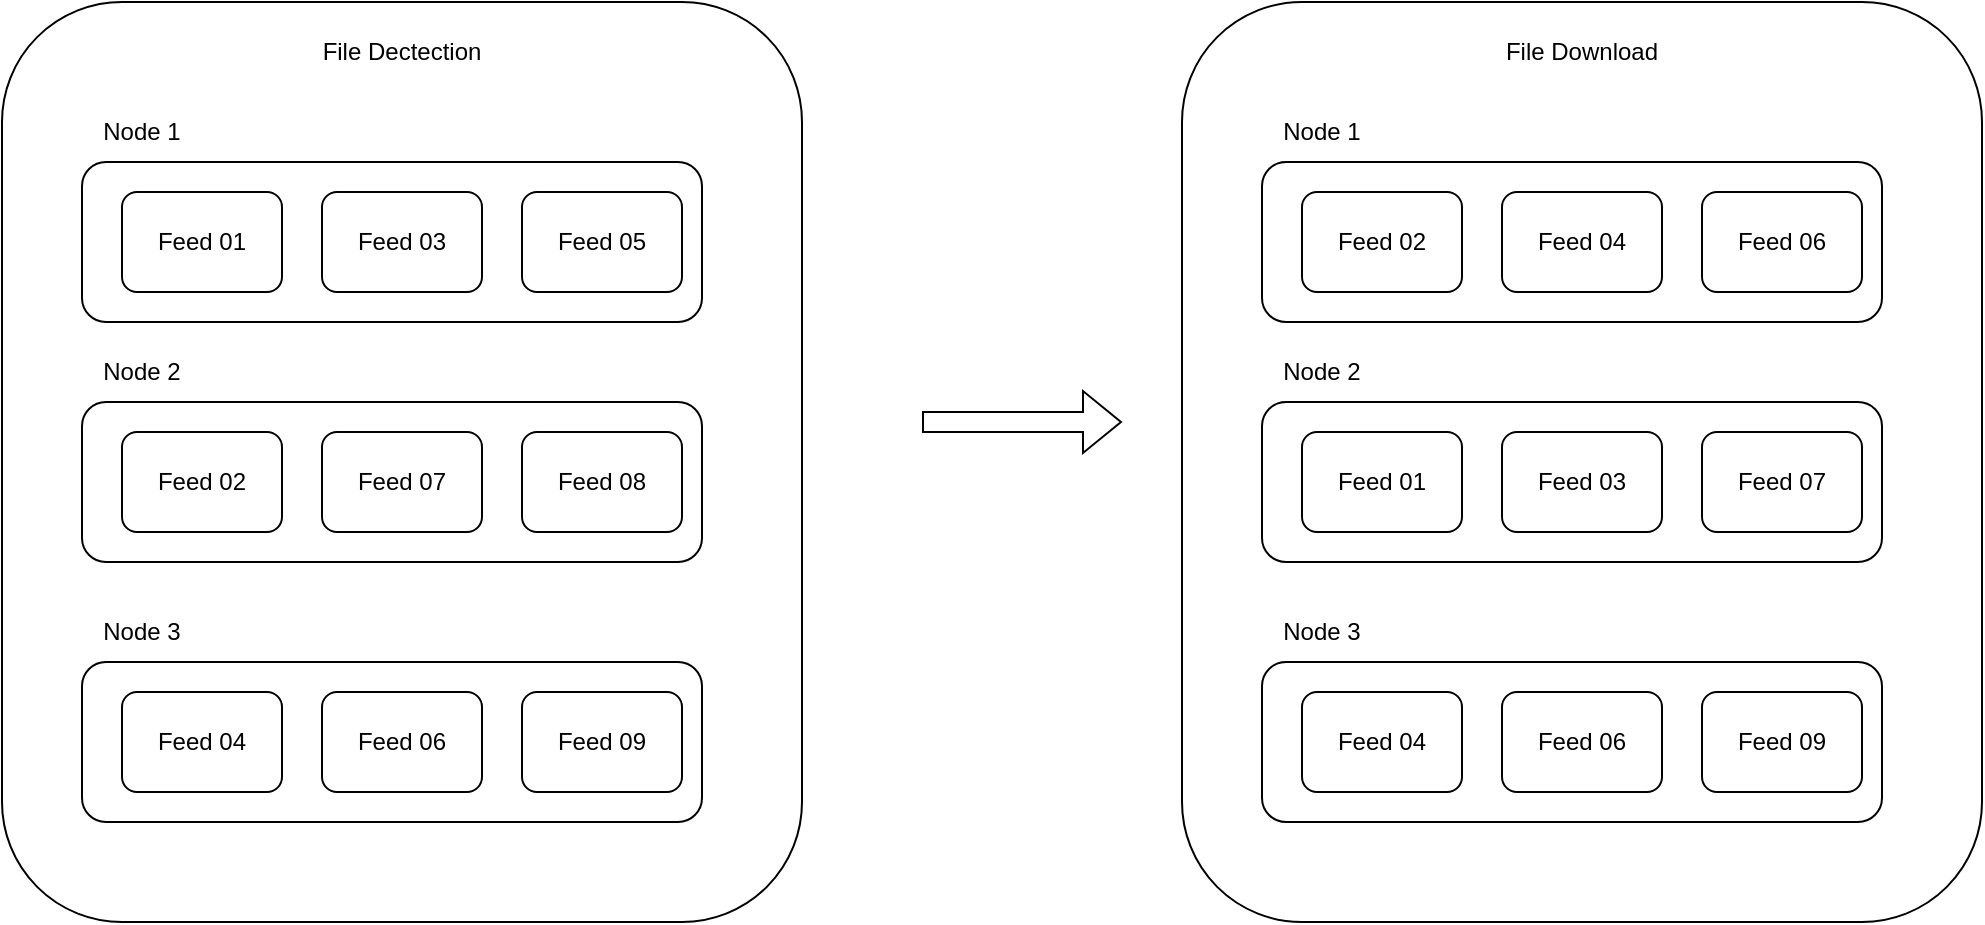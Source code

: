 <mxfile version="22.1.4" type="github">
  <diagram name="Page-1" id="fdHkIKtGjXYSEzS2XqVD">
    <mxGraphModel dx="1688" dy="613" grid="1" gridSize="10" guides="1" tooltips="1" connect="1" arrows="1" fold="1" page="1" pageScale="1" pageWidth="850" pageHeight="1100" math="0" shadow="0">
      <root>
        <mxCell id="0" />
        <mxCell id="1" parent="0" />
        <mxCell id="s09VsKY-C5sdKV1U9pFJ-1" value="" style="rounded=1;whiteSpace=wrap;html=1;" vertex="1" parent="1">
          <mxGeometry x="60" y="290" width="400" height="460" as="geometry" />
        </mxCell>
        <mxCell id="s09VsKY-C5sdKV1U9pFJ-2" value="" style="rounded=1;whiteSpace=wrap;html=1;" vertex="1" parent="1">
          <mxGeometry x="100" y="370" width="310" height="80" as="geometry" />
        </mxCell>
        <mxCell id="s09VsKY-C5sdKV1U9pFJ-3" value="Node 1" style="text;html=1;strokeColor=none;fillColor=none;align=center;verticalAlign=middle;whiteSpace=wrap;rounded=0;" vertex="1" parent="1">
          <mxGeometry x="100" y="340" width="60" height="30" as="geometry" />
        </mxCell>
        <mxCell id="s09VsKY-C5sdKV1U9pFJ-4" value="Feed 01" style="rounded=1;whiteSpace=wrap;html=1;" vertex="1" parent="1">
          <mxGeometry x="120" y="385" width="80" height="50" as="geometry" />
        </mxCell>
        <mxCell id="s09VsKY-C5sdKV1U9pFJ-5" value="Feed 03" style="rounded=1;whiteSpace=wrap;html=1;" vertex="1" parent="1">
          <mxGeometry x="220" y="385" width="80" height="50" as="geometry" />
        </mxCell>
        <mxCell id="s09VsKY-C5sdKV1U9pFJ-6" value="Feed 05" style="rounded=1;whiteSpace=wrap;html=1;" vertex="1" parent="1">
          <mxGeometry x="320" y="385" width="80" height="50" as="geometry" />
        </mxCell>
        <mxCell id="s09VsKY-C5sdKV1U9pFJ-7" value="" style="rounded=1;whiteSpace=wrap;html=1;" vertex="1" parent="1">
          <mxGeometry x="100" y="490" width="310" height="80" as="geometry" />
        </mxCell>
        <mxCell id="s09VsKY-C5sdKV1U9pFJ-8" value="Node 2" style="text;html=1;strokeColor=none;fillColor=none;align=center;verticalAlign=middle;whiteSpace=wrap;rounded=0;" vertex="1" parent="1">
          <mxGeometry x="100" y="460" width="60" height="30" as="geometry" />
        </mxCell>
        <mxCell id="s09VsKY-C5sdKV1U9pFJ-9" value="Feed 02" style="rounded=1;whiteSpace=wrap;html=1;" vertex="1" parent="1">
          <mxGeometry x="120" y="505" width="80" height="50" as="geometry" />
        </mxCell>
        <mxCell id="s09VsKY-C5sdKV1U9pFJ-10" value="Feed 07" style="rounded=1;whiteSpace=wrap;html=1;" vertex="1" parent="1">
          <mxGeometry x="220" y="505" width="80" height="50" as="geometry" />
        </mxCell>
        <mxCell id="s09VsKY-C5sdKV1U9pFJ-11" value="Feed 08" style="rounded=1;whiteSpace=wrap;html=1;" vertex="1" parent="1">
          <mxGeometry x="320" y="505" width="80" height="50" as="geometry" />
        </mxCell>
        <mxCell id="s09VsKY-C5sdKV1U9pFJ-12" value="" style="rounded=1;whiteSpace=wrap;html=1;" vertex="1" parent="1">
          <mxGeometry x="100" y="620" width="310" height="80" as="geometry" />
        </mxCell>
        <mxCell id="s09VsKY-C5sdKV1U9pFJ-13" value="Node 3" style="text;html=1;strokeColor=none;fillColor=none;align=center;verticalAlign=middle;whiteSpace=wrap;rounded=0;" vertex="1" parent="1">
          <mxGeometry x="100" y="590" width="60" height="30" as="geometry" />
        </mxCell>
        <mxCell id="s09VsKY-C5sdKV1U9pFJ-14" value="Feed 04" style="rounded=1;whiteSpace=wrap;html=1;" vertex="1" parent="1">
          <mxGeometry x="120" y="635" width="80" height="50" as="geometry" />
        </mxCell>
        <mxCell id="s09VsKY-C5sdKV1U9pFJ-15" value="Feed 06" style="rounded=1;whiteSpace=wrap;html=1;" vertex="1" parent="1">
          <mxGeometry x="220" y="635" width="80" height="50" as="geometry" />
        </mxCell>
        <mxCell id="s09VsKY-C5sdKV1U9pFJ-16" value="Feed 09" style="rounded=1;whiteSpace=wrap;html=1;" vertex="1" parent="1">
          <mxGeometry x="320" y="635" width="80" height="50" as="geometry" />
        </mxCell>
        <mxCell id="s09VsKY-C5sdKV1U9pFJ-19" value="File Dectection" style="text;html=1;strokeColor=none;fillColor=none;align=center;verticalAlign=middle;whiteSpace=wrap;rounded=0;" vertex="1" parent="1">
          <mxGeometry x="205" y="300" width="110" height="30" as="geometry" />
        </mxCell>
        <mxCell id="s09VsKY-C5sdKV1U9pFJ-20" value="" style="rounded=1;whiteSpace=wrap;html=1;" vertex="1" parent="1">
          <mxGeometry x="650" y="290" width="400" height="460" as="geometry" />
        </mxCell>
        <mxCell id="s09VsKY-C5sdKV1U9pFJ-21" value="" style="rounded=1;whiteSpace=wrap;html=1;" vertex="1" parent="1">
          <mxGeometry x="690" y="370" width="310" height="80" as="geometry" />
        </mxCell>
        <mxCell id="s09VsKY-C5sdKV1U9pFJ-22" value="Node 1" style="text;html=1;strokeColor=none;fillColor=none;align=center;verticalAlign=middle;whiteSpace=wrap;rounded=0;" vertex="1" parent="1">
          <mxGeometry x="690" y="340" width="60" height="30" as="geometry" />
        </mxCell>
        <mxCell id="s09VsKY-C5sdKV1U9pFJ-23" value="Feed 02" style="rounded=1;whiteSpace=wrap;html=1;" vertex="1" parent="1">
          <mxGeometry x="710" y="385" width="80" height="50" as="geometry" />
        </mxCell>
        <mxCell id="s09VsKY-C5sdKV1U9pFJ-24" value="Feed 04" style="rounded=1;whiteSpace=wrap;html=1;" vertex="1" parent="1">
          <mxGeometry x="810" y="385" width="80" height="50" as="geometry" />
        </mxCell>
        <mxCell id="s09VsKY-C5sdKV1U9pFJ-25" value="Feed 06" style="rounded=1;whiteSpace=wrap;html=1;" vertex="1" parent="1">
          <mxGeometry x="910" y="385" width="80" height="50" as="geometry" />
        </mxCell>
        <mxCell id="s09VsKY-C5sdKV1U9pFJ-26" value="" style="rounded=1;whiteSpace=wrap;html=1;" vertex="1" parent="1">
          <mxGeometry x="690" y="490" width="310" height="80" as="geometry" />
        </mxCell>
        <mxCell id="s09VsKY-C5sdKV1U9pFJ-27" value="Node 2" style="text;html=1;strokeColor=none;fillColor=none;align=center;verticalAlign=middle;whiteSpace=wrap;rounded=0;" vertex="1" parent="1">
          <mxGeometry x="690" y="460" width="60" height="30" as="geometry" />
        </mxCell>
        <mxCell id="s09VsKY-C5sdKV1U9pFJ-28" value="Feed 01" style="rounded=1;whiteSpace=wrap;html=1;" vertex="1" parent="1">
          <mxGeometry x="710" y="505" width="80" height="50" as="geometry" />
        </mxCell>
        <mxCell id="s09VsKY-C5sdKV1U9pFJ-29" value="Feed 03" style="rounded=1;whiteSpace=wrap;html=1;" vertex="1" parent="1">
          <mxGeometry x="810" y="505" width="80" height="50" as="geometry" />
        </mxCell>
        <mxCell id="s09VsKY-C5sdKV1U9pFJ-30" value="Feed 07" style="rounded=1;whiteSpace=wrap;html=1;" vertex="1" parent="1">
          <mxGeometry x="910" y="505" width="80" height="50" as="geometry" />
        </mxCell>
        <mxCell id="s09VsKY-C5sdKV1U9pFJ-31" value="" style="rounded=1;whiteSpace=wrap;html=1;" vertex="1" parent="1">
          <mxGeometry x="690" y="620" width="310" height="80" as="geometry" />
        </mxCell>
        <mxCell id="s09VsKY-C5sdKV1U9pFJ-32" value="Node 3" style="text;html=1;strokeColor=none;fillColor=none;align=center;verticalAlign=middle;whiteSpace=wrap;rounded=0;" vertex="1" parent="1">
          <mxGeometry x="690" y="590" width="60" height="30" as="geometry" />
        </mxCell>
        <mxCell id="s09VsKY-C5sdKV1U9pFJ-33" value="Feed 04" style="rounded=1;whiteSpace=wrap;html=1;" vertex="1" parent="1">
          <mxGeometry x="710" y="635" width="80" height="50" as="geometry" />
        </mxCell>
        <mxCell id="s09VsKY-C5sdKV1U9pFJ-34" value="Feed 06" style="rounded=1;whiteSpace=wrap;html=1;" vertex="1" parent="1">
          <mxGeometry x="810" y="635" width="80" height="50" as="geometry" />
        </mxCell>
        <mxCell id="s09VsKY-C5sdKV1U9pFJ-35" value="Feed 09" style="rounded=1;whiteSpace=wrap;html=1;" vertex="1" parent="1">
          <mxGeometry x="910" y="635" width="80" height="50" as="geometry" />
        </mxCell>
        <mxCell id="s09VsKY-C5sdKV1U9pFJ-36" value="File Download" style="text;html=1;strokeColor=none;fillColor=none;align=center;verticalAlign=middle;whiteSpace=wrap;rounded=0;" vertex="1" parent="1">
          <mxGeometry x="795" y="300" width="110" height="30" as="geometry" />
        </mxCell>
        <mxCell id="s09VsKY-C5sdKV1U9pFJ-37" value="" style="shape=flexArrow;endArrow=classic;html=1;rounded=0;" edge="1" parent="1">
          <mxGeometry width="50" height="50" relative="1" as="geometry">
            <mxPoint x="520" y="500" as="sourcePoint" />
            <mxPoint x="620" y="500" as="targetPoint" />
          </mxGeometry>
        </mxCell>
      </root>
    </mxGraphModel>
  </diagram>
</mxfile>
